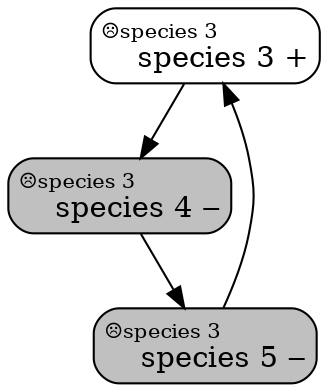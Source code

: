 digraph {

	node[style="rounded,filled", width=0, margin=0];


	poss3_s3 [shape = box;fillcolor = white;label = < <font point-size="10">&#9785;species 3</font><br align="left"/> &nbsp; &nbsp; species 3 + >;];
	negs3_s4 [shape = box;fillcolor = gray;label = < <font point-size="10">&#9785;species 3</font><br align="left"/> &nbsp; &nbsp; species 4 &#8210; >;];
	negs3_s5 [shape = box;fillcolor = gray;label = < <font point-size="10">&#9785;species 3</font><br align="left"/> &nbsp; &nbsp; species 5 &#8210; >;];

poss3_s3->negs3_s4;
negs3_s4->negs3_s5;
negs3_s5->poss3_s3;

}